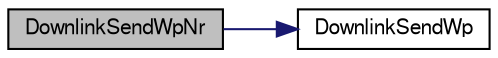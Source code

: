 digraph "DownlinkSendWpNr"
{
  edge [fontname="FreeSans",fontsize="10",labelfontname="FreeSans",labelfontsize="10"];
  node [fontname="FreeSans",fontsize="10",shape=record];
  rankdir="LR";
  Node1 [label="DownlinkSendWpNr",height=0.2,width=0.4,color="black", fillcolor="grey75", style="filled", fontcolor="black"];
  Node1 -> Node2 [color="midnightblue",fontsize="10",style="solid",fontname="FreeSans"];
  Node2 [label="DownlinkSendWp",height=0.2,width=0.4,color="black", fillcolor="white", style="filled",URL="$nav_8c.html#a487d8f3e29e2211de2af5555762f1557"];
}
